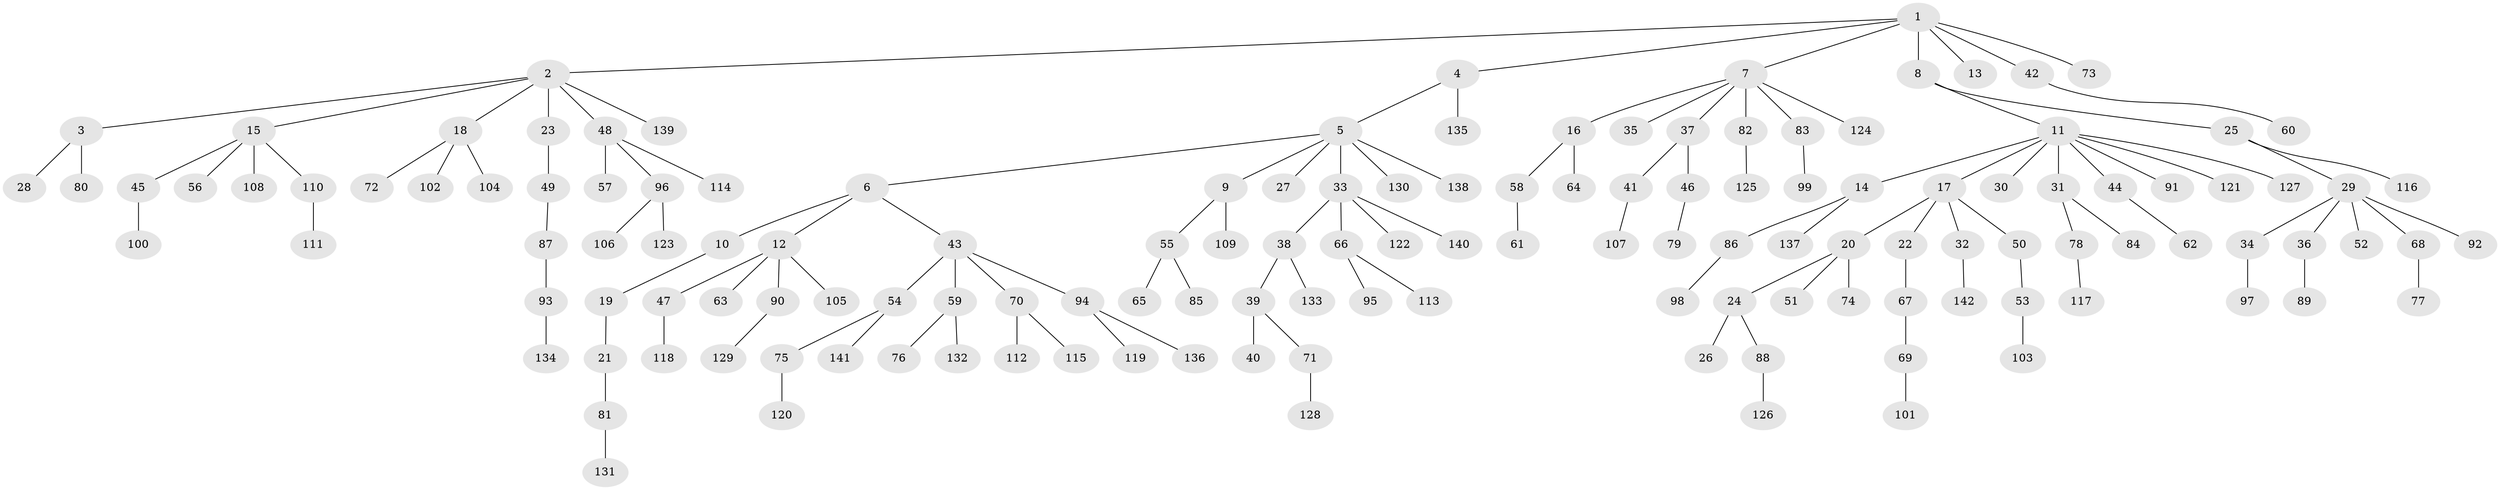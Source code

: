 // coarse degree distribution, {2: 0.25252525252525254, 1: 0.6262626262626263, 3: 0.030303030303030304, 18: 0.010101010101010102, 7: 0.010101010101010102, 17: 0.010101010101010102, 5: 0.030303030303030304, 4: 0.010101010101010102, 6: 0.010101010101010102, 8: 0.010101010101010102}
// Generated by graph-tools (version 1.1) at 2025/56/03/04/25 21:56:27]
// undirected, 142 vertices, 141 edges
graph export_dot {
graph [start="1"]
  node [color=gray90,style=filled];
  1;
  2;
  3;
  4;
  5;
  6;
  7;
  8;
  9;
  10;
  11;
  12;
  13;
  14;
  15;
  16;
  17;
  18;
  19;
  20;
  21;
  22;
  23;
  24;
  25;
  26;
  27;
  28;
  29;
  30;
  31;
  32;
  33;
  34;
  35;
  36;
  37;
  38;
  39;
  40;
  41;
  42;
  43;
  44;
  45;
  46;
  47;
  48;
  49;
  50;
  51;
  52;
  53;
  54;
  55;
  56;
  57;
  58;
  59;
  60;
  61;
  62;
  63;
  64;
  65;
  66;
  67;
  68;
  69;
  70;
  71;
  72;
  73;
  74;
  75;
  76;
  77;
  78;
  79;
  80;
  81;
  82;
  83;
  84;
  85;
  86;
  87;
  88;
  89;
  90;
  91;
  92;
  93;
  94;
  95;
  96;
  97;
  98;
  99;
  100;
  101;
  102;
  103;
  104;
  105;
  106;
  107;
  108;
  109;
  110;
  111;
  112;
  113;
  114;
  115;
  116;
  117;
  118;
  119;
  120;
  121;
  122;
  123;
  124;
  125;
  126;
  127;
  128;
  129;
  130;
  131;
  132;
  133;
  134;
  135;
  136;
  137;
  138;
  139;
  140;
  141;
  142;
  1 -- 2;
  1 -- 4;
  1 -- 7;
  1 -- 8;
  1 -- 13;
  1 -- 42;
  1 -- 73;
  2 -- 3;
  2 -- 15;
  2 -- 18;
  2 -- 23;
  2 -- 48;
  2 -- 139;
  3 -- 28;
  3 -- 80;
  4 -- 5;
  4 -- 135;
  5 -- 6;
  5 -- 9;
  5 -- 27;
  5 -- 33;
  5 -- 130;
  5 -- 138;
  6 -- 10;
  6 -- 12;
  6 -- 43;
  7 -- 16;
  7 -- 35;
  7 -- 37;
  7 -- 82;
  7 -- 83;
  7 -- 124;
  8 -- 11;
  8 -- 25;
  9 -- 55;
  9 -- 109;
  10 -- 19;
  11 -- 14;
  11 -- 17;
  11 -- 30;
  11 -- 31;
  11 -- 44;
  11 -- 91;
  11 -- 121;
  11 -- 127;
  12 -- 47;
  12 -- 63;
  12 -- 90;
  12 -- 105;
  14 -- 86;
  14 -- 137;
  15 -- 45;
  15 -- 56;
  15 -- 108;
  15 -- 110;
  16 -- 58;
  16 -- 64;
  17 -- 20;
  17 -- 22;
  17 -- 32;
  17 -- 50;
  18 -- 72;
  18 -- 102;
  18 -- 104;
  19 -- 21;
  20 -- 24;
  20 -- 51;
  20 -- 74;
  21 -- 81;
  22 -- 67;
  23 -- 49;
  24 -- 26;
  24 -- 88;
  25 -- 29;
  25 -- 116;
  29 -- 34;
  29 -- 36;
  29 -- 52;
  29 -- 68;
  29 -- 92;
  31 -- 78;
  31 -- 84;
  32 -- 142;
  33 -- 38;
  33 -- 66;
  33 -- 122;
  33 -- 140;
  34 -- 97;
  36 -- 89;
  37 -- 41;
  37 -- 46;
  38 -- 39;
  38 -- 133;
  39 -- 40;
  39 -- 71;
  41 -- 107;
  42 -- 60;
  43 -- 54;
  43 -- 59;
  43 -- 70;
  43 -- 94;
  44 -- 62;
  45 -- 100;
  46 -- 79;
  47 -- 118;
  48 -- 57;
  48 -- 96;
  48 -- 114;
  49 -- 87;
  50 -- 53;
  53 -- 103;
  54 -- 75;
  54 -- 141;
  55 -- 65;
  55 -- 85;
  58 -- 61;
  59 -- 76;
  59 -- 132;
  66 -- 95;
  66 -- 113;
  67 -- 69;
  68 -- 77;
  69 -- 101;
  70 -- 112;
  70 -- 115;
  71 -- 128;
  75 -- 120;
  78 -- 117;
  81 -- 131;
  82 -- 125;
  83 -- 99;
  86 -- 98;
  87 -- 93;
  88 -- 126;
  90 -- 129;
  93 -- 134;
  94 -- 119;
  94 -- 136;
  96 -- 106;
  96 -- 123;
  110 -- 111;
}
